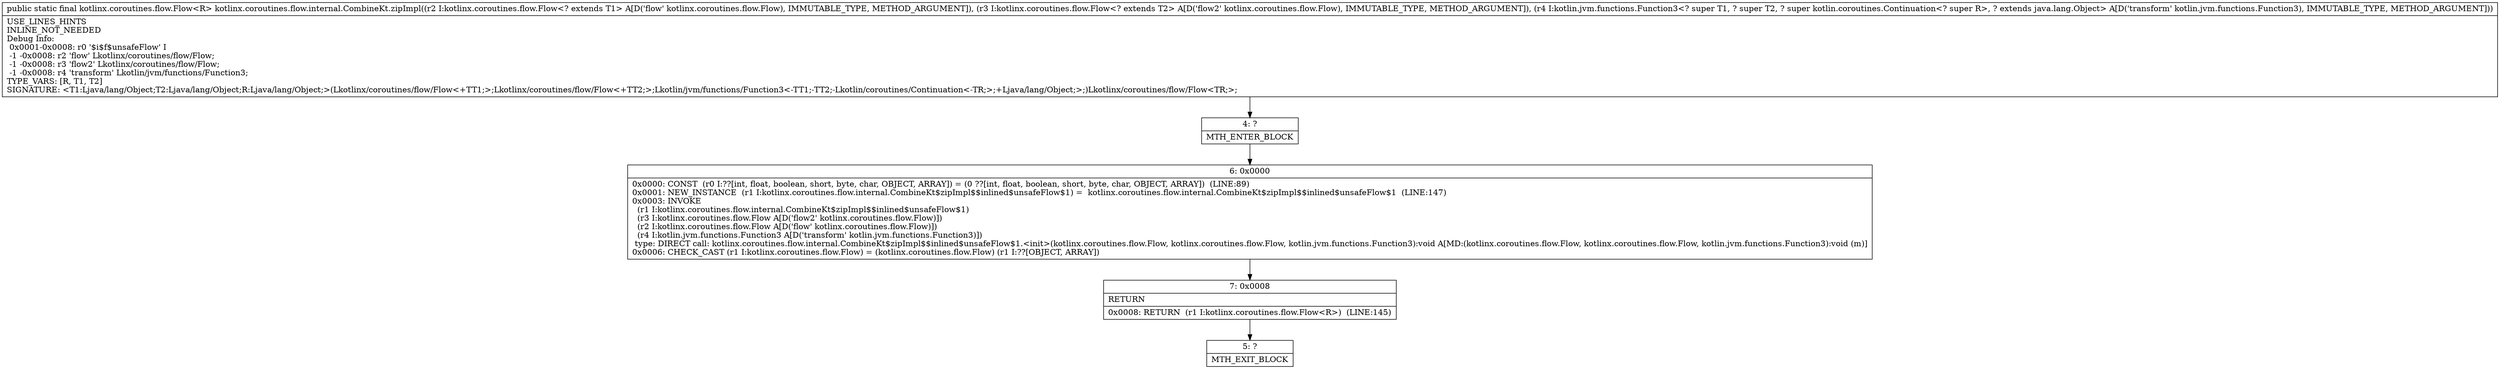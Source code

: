 digraph "CFG forkotlinx.coroutines.flow.internal.CombineKt.zipImpl(Lkotlinx\/coroutines\/flow\/Flow;Lkotlinx\/coroutines\/flow\/Flow;Lkotlin\/jvm\/functions\/Function3;)Lkotlinx\/coroutines\/flow\/Flow;" {
Node_4 [shape=record,label="{4\:\ ?|MTH_ENTER_BLOCK\l}"];
Node_6 [shape=record,label="{6\:\ 0x0000|0x0000: CONST  (r0 I:??[int, float, boolean, short, byte, char, OBJECT, ARRAY]) = (0 ??[int, float, boolean, short, byte, char, OBJECT, ARRAY])  (LINE:89)\l0x0001: NEW_INSTANCE  (r1 I:kotlinx.coroutines.flow.internal.CombineKt$zipImpl$$inlined$unsafeFlow$1) =  kotlinx.coroutines.flow.internal.CombineKt$zipImpl$$inlined$unsafeFlow$1  (LINE:147)\l0x0003: INVOKE  \l  (r1 I:kotlinx.coroutines.flow.internal.CombineKt$zipImpl$$inlined$unsafeFlow$1)\l  (r3 I:kotlinx.coroutines.flow.Flow A[D('flow2' kotlinx.coroutines.flow.Flow)])\l  (r2 I:kotlinx.coroutines.flow.Flow A[D('flow' kotlinx.coroutines.flow.Flow)])\l  (r4 I:kotlin.jvm.functions.Function3 A[D('transform' kotlin.jvm.functions.Function3)])\l type: DIRECT call: kotlinx.coroutines.flow.internal.CombineKt$zipImpl$$inlined$unsafeFlow$1.\<init\>(kotlinx.coroutines.flow.Flow, kotlinx.coroutines.flow.Flow, kotlin.jvm.functions.Function3):void A[MD:(kotlinx.coroutines.flow.Flow, kotlinx.coroutines.flow.Flow, kotlin.jvm.functions.Function3):void (m)]\l0x0006: CHECK_CAST (r1 I:kotlinx.coroutines.flow.Flow) = (kotlinx.coroutines.flow.Flow) (r1 I:??[OBJECT, ARRAY]) \l}"];
Node_7 [shape=record,label="{7\:\ 0x0008|RETURN\l|0x0008: RETURN  (r1 I:kotlinx.coroutines.flow.Flow\<R\>)  (LINE:145)\l}"];
Node_5 [shape=record,label="{5\:\ ?|MTH_EXIT_BLOCK\l}"];
MethodNode[shape=record,label="{public static final kotlinx.coroutines.flow.Flow\<R\> kotlinx.coroutines.flow.internal.CombineKt.zipImpl((r2 I:kotlinx.coroutines.flow.Flow\<? extends T1\> A[D('flow' kotlinx.coroutines.flow.Flow), IMMUTABLE_TYPE, METHOD_ARGUMENT]), (r3 I:kotlinx.coroutines.flow.Flow\<? extends T2\> A[D('flow2' kotlinx.coroutines.flow.Flow), IMMUTABLE_TYPE, METHOD_ARGUMENT]), (r4 I:kotlin.jvm.functions.Function3\<? super T1, ? super T2, ? super kotlin.coroutines.Continuation\<? super R\>, ? extends java.lang.Object\> A[D('transform' kotlin.jvm.functions.Function3), IMMUTABLE_TYPE, METHOD_ARGUMENT]))  | USE_LINES_HINTS\lINLINE_NOT_NEEDED\lDebug Info:\l  0x0001\-0x0008: r0 '$i$f$unsafeFlow' I\l  \-1 \-0x0008: r2 'flow' Lkotlinx\/coroutines\/flow\/Flow;\l  \-1 \-0x0008: r3 'flow2' Lkotlinx\/coroutines\/flow\/Flow;\l  \-1 \-0x0008: r4 'transform' Lkotlin\/jvm\/functions\/Function3;\lTYPE_VARS: [R, T1, T2]\lSIGNATURE: \<T1:Ljava\/lang\/Object;T2:Ljava\/lang\/Object;R:Ljava\/lang\/Object;\>(Lkotlinx\/coroutines\/flow\/Flow\<+TT1;\>;Lkotlinx\/coroutines\/flow\/Flow\<+TT2;\>;Lkotlin\/jvm\/functions\/Function3\<\-TT1;\-TT2;\-Lkotlin\/coroutines\/Continuation\<\-TR;\>;+Ljava\/lang\/Object;\>;)Lkotlinx\/coroutines\/flow\/Flow\<TR;\>;\l}"];
MethodNode -> Node_4;Node_4 -> Node_6;
Node_6 -> Node_7;
Node_7 -> Node_5;
}

